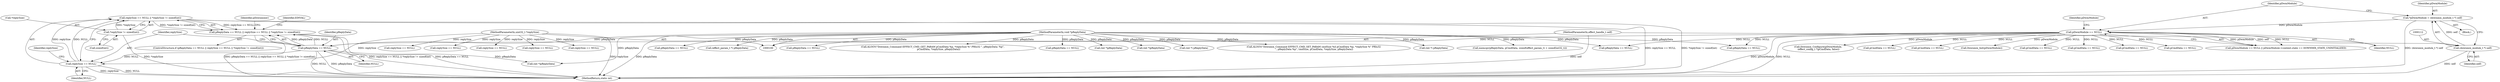 digraph "0_Android_f490fc335772a9b14e78997486f4a572b0594c04@API" {
"1000408" [label="(Call,replySize == NULL || *replySize != sizeof(int))"];
"1000409" [label="(Call,replySize == NULL)"];
"1000105" [label="(MethodParameterIn,uint32_t *replySize)"];
"1000405" [label="(Call,pReplyData == NULL)"];
"1000106" [label="(MethodParameterIn,void *pReplyData)"];
"1000117" [label="(Call,pDwmModule == NULL)"];
"1000109" [label="(Call,*pDwmModule = (downmix_module_t *) self)"];
"1000111" [label="(Call,(downmix_module_t *) self)"];
"1000101" [label="(MethodParameterIn,effect_handle_t self)"];
"1000412" [label="(Call,*replySize != sizeof(int))"];
"1000404" [label="(Call,pReplyData == NULL || replySize == NULL || *replySize != sizeof(int))"];
"1000424" [label="(Identifier,pDownmixer)"];
"1000403" [label="(ControlStructure,if (pReplyData == NULL || replySize == NULL || *replySize != sizeof(int)))"];
"1000199" [label="(Call,(int *) pReplyData)"];
"1000406" [label="(Identifier,pReplyData)"];
"1000491" [label="(Call,pCmdData == NULL)"];
"1000118" [label="(Identifier,pDwmModule)"];
"1000149" [label="(Call,replySize == NULL)"];
"1000440" [label="(Call,(int *)pReplyData)"];
"1000562" [label="(Call,pCmdData == NULL)"];
"1000119" [label="(Identifier,NULL)"];
"1000310" [label="(Call,ALOGV(\"Downmix_Command EFFECT_CMD_SET_PARAM cmdSize %d pCmdData %p, *replySize %\" PRIu32\n \", pReplyData %p\", cmdSize, pCmdData, *replySize, pReplyData))"];
"1000111" [label="(Call,(downmix_module_t *) self)"];
"1000113" [label="(Identifier,self)"];
"1000585" [label="(MethodReturn,static int)"];
"1000163" [label="(Call,(int *) pReplyData)"];
"1000202" [label="(Call,Downmix_Configure(pDwmModule,\n (effect_config_t *)pCmdData, false))"];
"1000509" [label="(Call,pCmdData == NULL)"];
"1000412" [label="(Call,*replySize != sizeof(int))"];
"1000408" [label="(Call,replySize == NULL || *replySize != sizeof(int))"];
"1000106" [label="(MethodParameterIn,void *pReplyData)"];
"1000172" [label="(Call,pCmdData == NULL)"];
"1000105" [label="(MethodParameterIn,uint32_t *replySize)"];
"1000266" [label="(Call,memcpy(pReplyData, pCmdData, sizeof(effect_param_t) + sizeof(int32_t)))"];
"1000333" [label="(Call,pReplyData == NULL)"];
"1000263" [label="(Call,(effect_param_t *) pReplyData)"];
"1000420" [label="(Identifier,EINVAL)"];
"1000448" [label="(Call,pReplyData == NULL)"];
"1000413" [label="(Call,*replySize)"];
"1000404" [label="(Call,pReplyData == NULL || replySize == NULL || *replySize != sizeof(int))"];
"1000411" [label="(Identifier,NULL)"];
"1000241" [label="(Call,replySize == NULL)"];
"1000414" [label="(Identifier,replySize)"];
"1000237" [label="(Call,pReplyData == NULL)"];
"1000117" [label="(Call,pDwmModule == NULL)"];
"1000185" [label="(Call,replySize == NULL)"];
"1000110" [label="(Identifier,pDwmModule)"];
"1000215" [label="(Call,ALOGV(\"Downmix_Command EFFECT_CMD_GET_PARAM pCmdData %p, *replySize %\" PRIu32 \", pReplyData: %p\",\n                pCmdData, *replySize, pReplyData))"];
"1000410" [label="(Identifier,replySize)"];
"1000407" [label="(Identifier,NULL)"];
"1000181" [label="(Call,pReplyData == NULL)"];
"1000123" [label="(Identifier,pDwmModule)"];
"1000166" [label="(Call,Downmix_Init(pDwmModule))"];
"1000373" [label="(Call,(int *)pReplyData)"];
"1000116" [label="(Call,pDwmModule == NULL || pDwmModule->context.state == DOWNMIX_STATE_UNINITIALIZED)"];
"1000415" [label="(Call,sizeof(int))"];
"1000107" [label="(Block,)"];
"1000223" [label="(Call,pCmdData == NULL)"];
"1000109" [label="(Call,*pDwmModule = (downmix_module_t *) self)"];
"1000319" [label="(Call,pCmdData == NULL)"];
"1000405" [label="(Call,pReplyData == NULL)"];
"1000483" [label="(Call,(int *)pReplyData)"];
"1000452" [label="(Call,replySize == NULL)"];
"1000409" [label="(Call,replySize == NULL)"];
"1000101" [label="(MethodParameterIn,effect_handle_t self)"];
"1000337" [label="(Call,replySize == NULL)"];
"1000145" [label="(Call,pReplyData == NULL)"];
"1000408" -> "1000404"  [label="AST: "];
"1000408" -> "1000409"  [label="CFG: "];
"1000408" -> "1000412"  [label="CFG: "];
"1000409" -> "1000408"  [label="AST: "];
"1000412" -> "1000408"  [label="AST: "];
"1000404" -> "1000408"  [label="CFG: "];
"1000408" -> "1000585"  [label="DDG: replySize == NULL"];
"1000408" -> "1000585"  [label="DDG: *replySize != sizeof(int)"];
"1000408" -> "1000404"  [label="DDG: replySize == NULL"];
"1000408" -> "1000404"  [label="DDG: *replySize != sizeof(int)"];
"1000409" -> "1000408"  [label="DDG: replySize"];
"1000409" -> "1000408"  [label="DDG: NULL"];
"1000412" -> "1000408"  [label="DDG: *replySize"];
"1000409" -> "1000411"  [label="CFG: "];
"1000410" -> "1000409"  [label="AST: "];
"1000411" -> "1000409"  [label="AST: "];
"1000414" -> "1000409"  [label="CFG: "];
"1000409" -> "1000585"  [label="DDG: NULL"];
"1000409" -> "1000585"  [label="DDG: replySize"];
"1000105" -> "1000409"  [label="DDG: replySize"];
"1000405" -> "1000409"  [label="DDG: NULL"];
"1000105" -> "1000100"  [label="AST: "];
"1000105" -> "1000585"  [label="DDG: replySize"];
"1000105" -> "1000149"  [label="DDG: replySize"];
"1000105" -> "1000185"  [label="DDG: replySize"];
"1000105" -> "1000241"  [label="DDG: replySize"];
"1000105" -> "1000337"  [label="DDG: replySize"];
"1000105" -> "1000452"  [label="DDG: replySize"];
"1000405" -> "1000404"  [label="AST: "];
"1000405" -> "1000407"  [label="CFG: "];
"1000406" -> "1000405"  [label="AST: "];
"1000407" -> "1000405"  [label="AST: "];
"1000410" -> "1000405"  [label="CFG: "];
"1000404" -> "1000405"  [label="CFG: "];
"1000405" -> "1000585"  [label="DDG: NULL"];
"1000405" -> "1000585"  [label="DDG: pReplyData"];
"1000405" -> "1000404"  [label="DDG: pReplyData"];
"1000405" -> "1000404"  [label="DDG: NULL"];
"1000106" -> "1000405"  [label="DDG: pReplyData"];
"1000117" -> "1000405"  [label="DDG: NULL"];
"1000405" -> "1000440"  [label="DDG: pReplyData"];
"1000106" -> "1000100"  [label="AST: "];
"1000106" -> "1000585"  [label="DDG: pReplyData"];
"1000106" -> "1000145"  [label="DDG: pReplyData"];
"1000106" -> "1000163"  [label="DDG: pReplyData"];
"1000106" -> "1000181"  [label="DDG: pReplyData"];
"1000106" -> "1000199"  [label="DDG: pReplyData"];
"1000106" -> "1000215"  [label="DDG: pReplyData"];
"1000106" -> "1000237"  [label="DDG: pReplyData"];
"1000106" -> "1000263"  [label="DDG: pReplyData"];
"1000106" -> "1000266"  [label="DDG: pReplyData"];
"1000106" -> "1000310"  [label="DDG: pReplyData"];
"1000106" -> "1000333"  [label="DDG: pReplyData"];
"1000106" -> "1000373"  [label="DDG: pReplyData"];
"1000106" -> "1000440"  [label="DDG: pReplyData"];
"1000106" -> "1000448"  [label="DDG: pReplyData"];
"1000106" -> "1000483"  [label="DDG: pReplyData"];
"1000117" -> "1000116"  [label="AST: "];
"1000117" -> "1000119"  [label="CFG: "];
"1000118" -> "1000117"  [label="AST: "];
"1000119" -> "1000117"  [label="AST: "];
"1000123" -> "1000117"  [label="CFG: "];
"1000116" -> "1000117"  [label="CFG: "];
"1000117" -> "1000585"  [label="DDG: pDwmModule"];
"1000117" -> "1000585"  [label="DDG: NULL"];
"1000117" -> "1000116"  [label="DDG: pDwmModule"];
"1000117" -> "1000116"  [label="DDG: NULL"];
"1000109" -> "1000117"  [label="DDG: pDwmModule"];
"1000117" -> "1000145"  [label="DDG: NULL"];
"1000117" -> "1000166"  [label="DDG: pDwmModule"];
"1000117" -> "1000172"  [label="DDG: NULL"];
"1000117" -> "1000202"  [label="DDG: pDwmModule"];
"1000117" -> "1000223"  [label="DDG: NULL"];
"1000117" -> "1000319"  [label="DDG: NULL"];
"1000117" -> "1000448"  [label="DDG: NULL"];
"1000117" -> "1000491"  [label="DDG: NULL"];
"1000117" -> "1000509"  [label="DDG: NULL"];
"1000117" -> "1000562"  [label="DDG: NULL"];
"1000109" -> "1000107"  [label="AST: "];
"1000109" -> "1000111"  [label="CFG: "];
"1000110" -> "1000109"  [label="AST: "];
"1000111" -> "1000109"  [label="AST: "];
"1000118" -> "1000109"  [label="CFG: "];
"1000109" -> "1000585"  [label="DDG: (downmix_module_t *) self"];
"1000111" -> "1000109"  [label="DDG: self"];
"1000111" -> "1000113"  [label="CFG: "];
"1000112" -> "1000111"  [label="AST: "];
"1000113" -> "1000111"  [label="AST: "];
"1000111" -> "1000585"  [label="DDG: self"];
"1000101" -> "1000111"  [label="DDG: self"];
"1000101" -> "1000100"  [label="AST: "];
"1000101" -> "1000585"  [label="DDG: self"];
"1000412" -> "1000415"  [label="CFG: "];
"1000413" -> "1000412"  [label="AST: "];
"1000415" -> "1000412"  [label="AST: "];
"1000412" -> "1000585"  [label="DDG: *replySize"];
"1000404" -> "1000403"  [label="AST: "];
"1000420" -> "1000404"  [label="CFG: "];
"1000424" -> "1000404"  [label="CFG: "];
"1000404" -> "1000585"  [label="DDG: pReplyData == NULL"];
"1000404" -> "1000585"  [label="DDG: pReplyData == NULL || replySize == NULL || *replySize != sizeof(int)"];
"1000404" -> "1000585"  [label="DDG: replySize == NULL || *replySize != sizeof(int)"];
}
